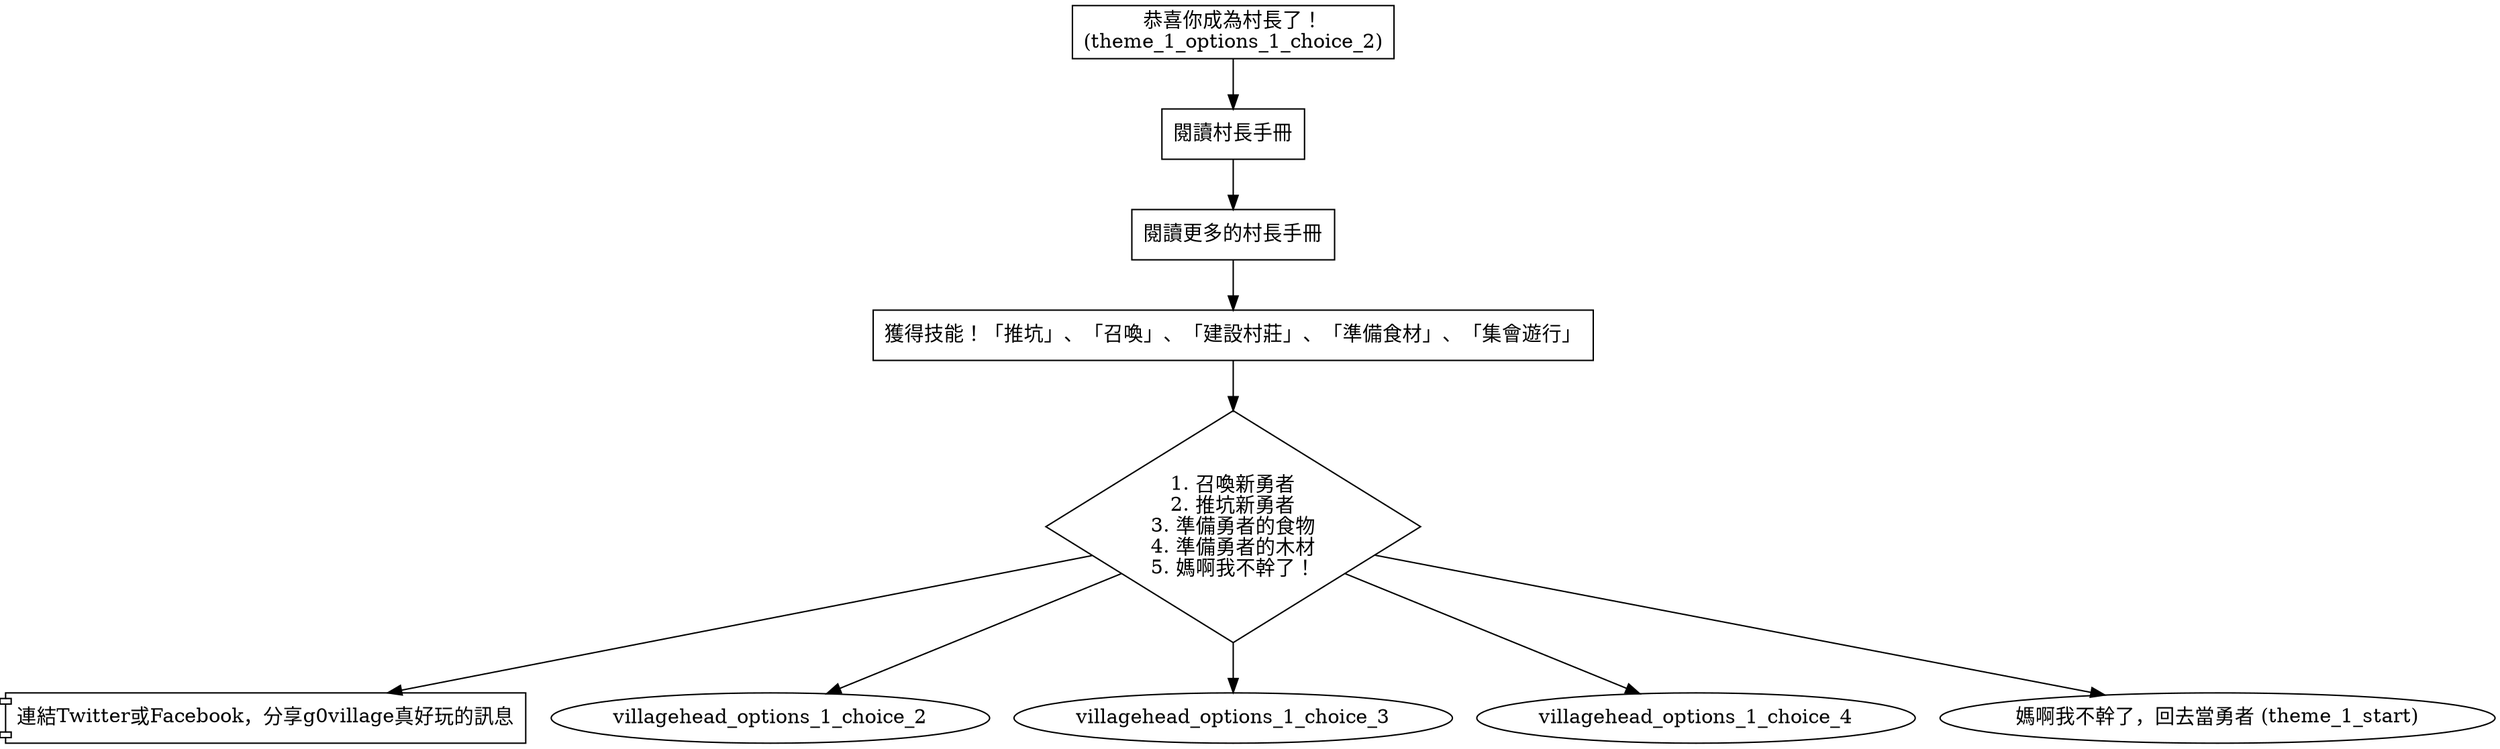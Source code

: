 digraph {

  theme_1_options_1_choice_3 [shape=box, label="恭喜你成為村長了！\n(theme_1_options_1_choice_2)"]

  theme_1_options_1_choice_3 -> read_manual
  read_manual [shape="box", label="閱讀村長手冊"]
  read_manual -> read_manual_next
  read_manual_next [shape="box", label="閱讀更多的村長手冊"]
  read_manual_next -> read_manual_complete
  read_manual_complete [shape="box", label="獲得技能！「推坑」、「召喚」、「建設村莊」、「準備食材」、「集會遊行」"]
  read_manual_complete -> villagehead_options_1
  villagehead_options_1 [shape="diamond", label="1. 召喚新勇者\n2. 推坑新勇者\n3. 準備勇者的食物\n4. 準備勇者的木材\n5. 媽啊我不幹了！"]
  villagehead_options_1 -> villagehead_options_1_choice_1
  villagehead_options_1 -> villagehead_options_1_choice_2
  villagehead_options_1 -> villagehead_options_1_choice_3
  villagehead_options_1 -> villagehead_options_1_choice_4
  villagehead_options_1 -> villagehead_options_1_choice_last

  villagehead_options_1_choice_1 [shape="component", label="連結Twitter或Facebook，分享g0village真好玩的訊息"]
  villagehead_options_1_choice_last [label="媽啊我不幹了，回去當勇者 (theme_1_start)"]
}
